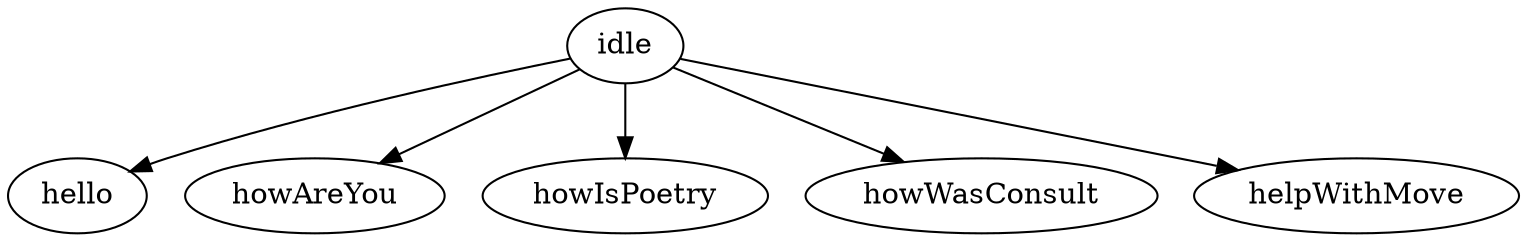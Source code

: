 digraph conversation {
  idle -> hello
  idle -> howAreYou
  idle -> howIsPoetry
  idle -> howWasConsult
  idle -> helpWithMove
}